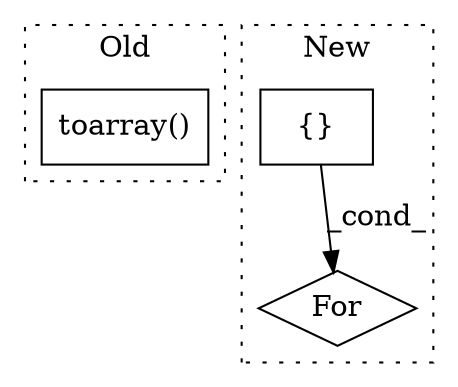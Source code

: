 digraph G {
subgraph cluster0 {
1 [label="toarray()" a="75" s="1225" l="50" shape="box"];
label = "Old";
style="dotted";
}
subgraph cluster1 {
2 [label="{}" a="59" s="2129,2163" l="1,0" shape="box"];
3 [label="For" a="107" s="2115,2164" l="4,10" shape="diamond"];
label = "New";
style="dotted";
}
2 -> 3 [label="_cond_"];
}